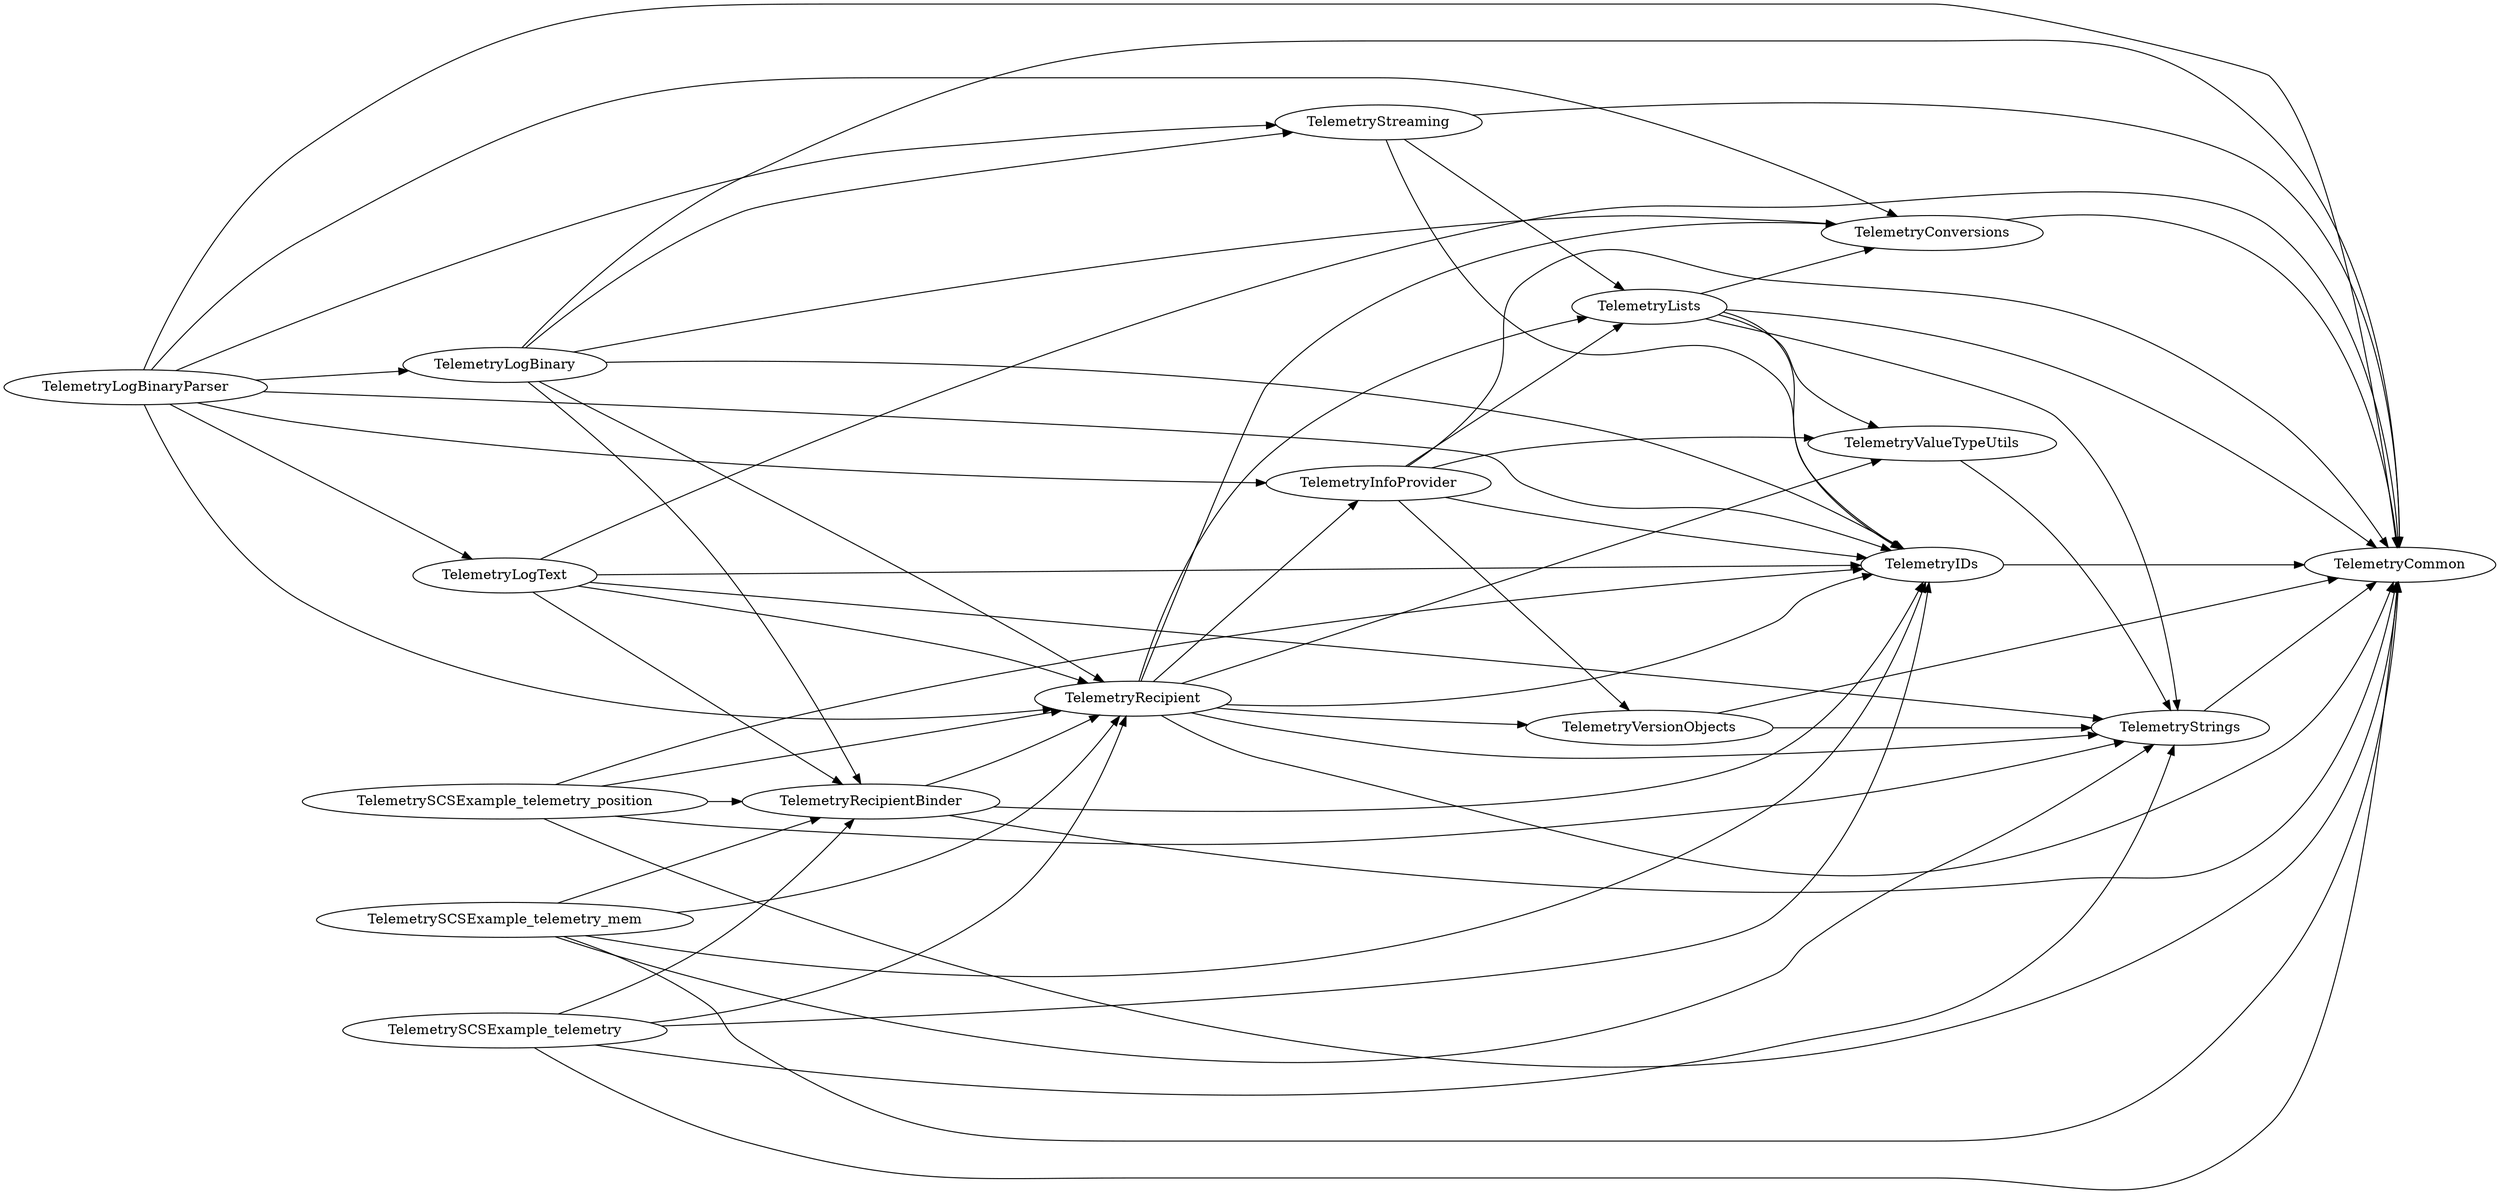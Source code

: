 DiGraph Uses {
  rankdir="LR"
  "TelemetryCommon" [href="TelemetryCommon.html"]
  "TelemetryConversions" -> "TelemetryCommon"
  "TelemetryConversions" [href="TelemetryConversions.html"]
  "TelemetryIDs" -> "TelemetryCommon"
  "TelemetryIDs" [href="TelemetryIDs.html"]
  "TelemetryInfoProvider" -> "TelemetryValueTypeUtils"
  "TelemetryInfoProvider" -> "TelemetryIDs"
  "TelemetryInfoProvider" -> "TelemetryLists"
  "TelemetryInfoProvider" -> "TelemetryVersionObjects"
  "TelemetryInfoProvider" -> "TelemetryCommon"
  "TelemetryInfoProvider" [href="TelemetryInfoProvider.html"]
  "TelemetryLists" -> "TelemetryCommon"
  "TelemetryLists" -> "TelemetryValueTypeUtils"
  "TelemetryLists" -> "TelemetryIDs"
  "TelemetryLists" -> "TelemetryConversions"
  "TelemetryLists" -> "TelemetryStrings"
  "TelemetryLists" [href="TelemetryLists.html"]
  "TelemetryLogBinary" -> "TelemetryCommon"
  "TelemetryLogBinary" -> "TelemetryIDs"
  "TelemetryLogBinary" -> "TelemetryRecipient"
  "TelemetryLogBinary" -> "TelemetryRecipientBinder"
  "TelemetryLogBinary" -> "TelemetryConversions"
  "TelemetryLogBinary" -> "TelemetryStreaming"
  "TelemetryLogBinary" [href="TelemetryLogBinary.html"]
  "TelemetryLogBinaryParser" -> "TelemetryCommon"
  "TelemetryLogBinaryParser" -> "TelemetryIDs"
  "TelemetryLogBinaryParser" -> "TelemetryInfoProvider"
  "TelemetryLogBinaryParser" -> "TelemetryRecipient"
  "TelemetryLogBinaryParser" -> "TelemetryLogText"
  "TelemetryLogBinaryParser" -> "TelemetryLogBinary"
  "TelemetryLogBinaryParser" -> "TelemetryConversions"
  "TelemetryLogBinaryParser" -> "TelemetryStreaming"
  "TelemetryLogBinaryParser" [href="TelemetryLogBinaryParser.html"]
  "TelemetryLogText" -> "TelemetryCommon"
  "TelemetryLogText" -> "TelemetryIDs"
  "TelemetryLogText" -> "TelemetryRecipient"
  "TelemetryLogText" -> "TelemetryRecipientBinder"
  "TelemetryLogText" -> "TelemetryStrings"
  "TelemetryLogText" [href="TelemetryLogText.html"]
  "TelemetryRecipient" -> "TelemetryCommon"
  "TelemetryRecipient" -> "TelemetryIDs"
  "TelemetryRecipient" -> "TelemetryLists"
  "TelemetryRecipient" -> "TelemetryVersionObjects"
  "TelemetryRecipient" -> "TelemetryInfoProvider"
  "TelemetryRecipient" -> "TelemetryValueTypeUtils"
  "TelemetryRecipient" -> "TelemetryConversions"
  "TelemetryRecipient" -> "TelemetryStrings"
  "TelemetryRecipient" [href="TelemetryRecipient.html"]
  "TelemetryRecipientBinder" -> "TelemetryCommon"
  "TelemetryRecipientBinder" -> "TelemetryIDs"
  "TelemetryRecipientBinder" -> "TelemetryRecipient"
  "TelemetryRecipientBinder" [href="TelemetryRecipientBinder.html"]
  "TelemetrySCSExample_telemetry" -> "TelemetryCommon"
  "TelemetrySCSExample_telemetry" -> "TelemetryIDs"
  "TelemetrySCSExample_telemetry" -> "TelemetryStrings"
  "TelemetrySCSExample_telemetry" -> "TelemetryRecipient"
  "TelemetrySCSExample_telemetry" -> "TelemetryRecipientBinder"
  "TelemetrySCSExample_telemetry" [href="TelemetrySCSExample_telemetry.html"]
  "TelemetrySCSExample_telemetry_mem" -> "TelemetryCommon"
  "TelemetrySCSExample_telemetry_mem" -> "TelemetryIDs"
  "TelemetrySCSExample_telemetry_mem" -> "TelemetryStrings"
  "TelemetrySCSExample_telemetry_mem" -> "TelemetryRecipient"
  "TelemetrySCSExample_telemetry_mem" -> "TelemetryRecipientBinder"
  "TelemetrySCSExample_telemetry_mem" [href="TelemetrySCSExample_telemetry_mem.html"]
  "TelemetrySCSExample_telemetry_position" -> "TelemetryCommon"
  "TelemetrySCSExample_telemetry_position" -> "TelemetryIDs"
  "TelemetrySCSExample_telemetry_position" -> "TelemetryStrings"
  "TelemetrySCSExample_telemetry_position" -> "TelemetryRecipient"
  "TelemetrySCSExample_telemetry_position" -> "TelemetryRecipientBinder"
  "TelemetrySCSExample_telemetry_position" [href="TelemetrySCSExample_telemetry_position.html"]
  "TelemetryStreaming" -> "TelemetryCommon"
  "TelemetryStreaming" -> "TelemetryIDs"
  "TelemetryStreaming" -> "TelemetryLists"
  "TelemetryStreaming" [href="TelemetryStreaming.html"]
  "TelemetryStrings" -> "TelemetryCommon"
  "TelemetryStrings" [href="TelemetryStrings.html"]
  "TelemetryValueTypeUtils" -> "TelemetryStrings"
  "TelemetryValueTypeUtils" [href="TelemetryValueTypeUtils.html"]
  "TelemetryVersionObjects" -> "TelemetryCommon"
  "TelemetryVersionObjects" -> "TelemetryStrings"
  "TelemetryVersionObjects" [href="TelemetryVersionObjects.html"]
}
